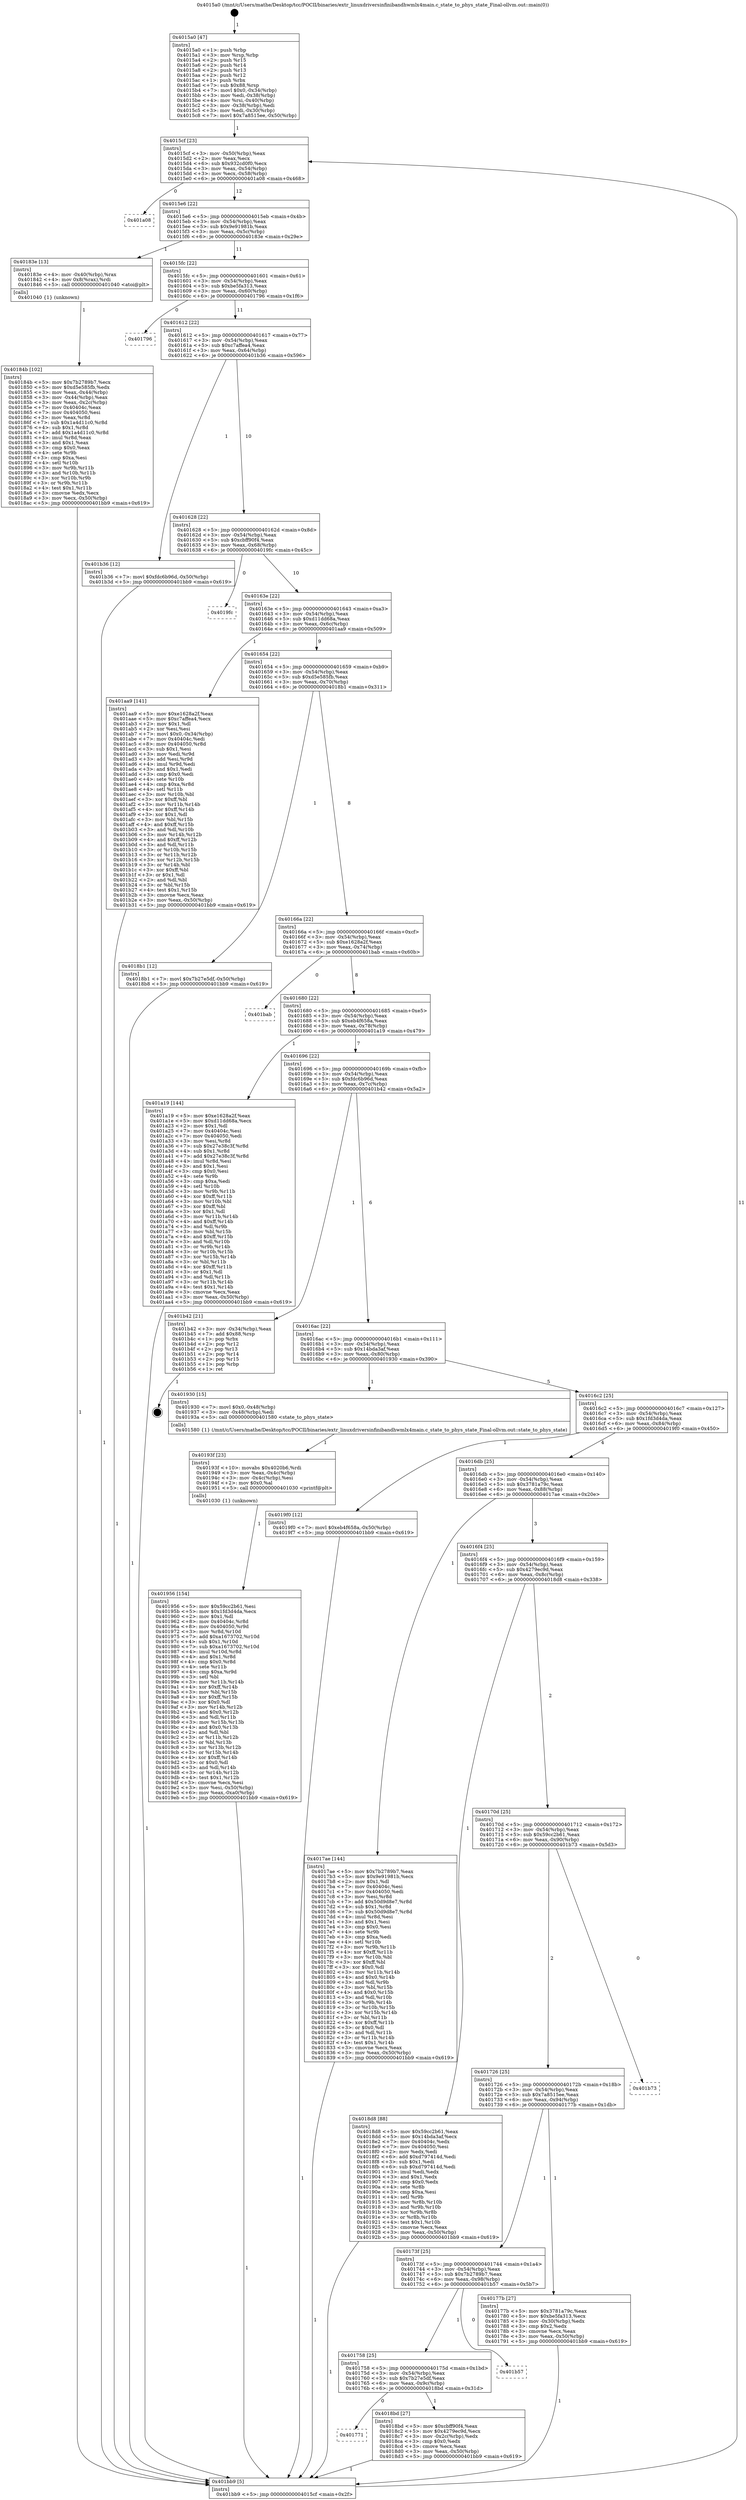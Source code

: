 digraph "0x4015a0" {
  label = "0x4015a0 (/mnt/c/Users/mathe/Desktop/tcc/POCII/binaries/extr_linuxdriversinfinibandhwmlx4main.c_state_to_phys_state_Final-ollvm.out::main(0))"
  labelloc = "t"
  node[shape=record]

  Entry [label="",width=0.3,height=0.3,shape=circle,fillcolor=black,style=filled]
  "0x4015cf" [label="{
     0x4015cf [23]\l
     | [instrs]\l
     &nbsp;&nbsp;0x4015cf \<+3\>: mov -0x50(%rbp),%eax\l
     &nbsp;&nbsp;0x4015d2 \<+2\>: mov %eax,%ecx\l
     &nbsp;&nbsp;0x4015d4 \<+6\>: sub $0x932cd0f0,%ecx\l
     &nbsp;&nbsp;0x4015da \<+3\>: mov %eax,-0x54(%rbp)\l
     &nbsp;&nbsp;0x4015dd \<+3\>: mov %ecx,-0x58(%rbp)\l
     &nbsp;&nbsp;0x4015e0 \<+6\>: je 0000000000401a08 \<main+0x468\>\l
  }"]
  "0x401a08" [label="{
     0x401a08\l
  }", style=dashed]
  "0x4015e6" [label="{
     0x4015e6 [22]\l
     | [instrs]\l
     &nbsp;&nbsp;0x4015e6 \<+5\>: jmp 00000000004015eb \<main+0x4b\>\l
     &nbsp;&nbsp;0x4015eb \<+3\>: mov -0x54(%rbp),%eax\l
     &nbsp;&nbsp;0x4015ee \<+5\>: sub $0x9e91981b,%eax\l
     &nbsp;&nbsp;0x4015f3 \<+3\>: mov %eax,-0x5c(%rbp)\l
     &nbsp;&nbsp;0x4015f6 \<+6\>: je 000000000040183e \<main+0x29e\>\l
  }"]
  Exit [label="",width=0.3,height=0.3,shape=circle,fillcolor=black,style=filled,peripheries=2]
  "0x40183e" [label="{
     0x40183e [13]\l
     | [instrs]\l
     &nbsp;&nbsp;0x40183e \<+4\>: mov -0x40(%rbp),%rax\l
     &nbsp;&nbsp;0x401842 \<+4\>: mov 0x8(%rax),%rdi\l
     &nbsp;&nbsp;0x401846 \<+5\>: call 0000000000401040 \<atoi@plt\>\l
     | [calls]\l
     &nbsp;&nbsp;0x401040 \{1\} (unknown)\l
  }"]
  "0x4015fc" [label="{
     0x4015fc [22]\l
     | [instrs]\l
     &nbsp;&nbsp;0x4015fc \<+5\>: jmp 0000000000401601 \<main+0x61\>\l
     &nbsp;&nbsp;0x401601 \<+3\>: mov -0x54(%rbp),%eax\l
     &nbsp;&nbsp;0x401604 \<+5\>: sub $0xbe5fa313,%eax\l
     &nbsp;&nbsp;0x401609 \<+3\>: mov %eax,-0x60(%rbp)\l
     &nbsp;&nbsp;0x40160c \<+6\>: je 0000000000401796 \<main+0x1f6\>\l
  }"]
  "0x401956" [label="{
     0x401956 [154]\l
     | [instrs]\l
     &nbsp;&nbsp;0x401956 \<+5\>: mov $0x59cc2b61,%esi\l
     &nbsp;&nbsp;0x40195b \<+5\>: mov $0x1fd3d4da,%ecx\l
     &nbsp;&nbsp;0x401960 \<+2\>: mov $0x1,%dl\l
     &nbsp;&nbsp;0x401962 \<+8\>: mov 0x40404c,%r8d\l
     &nbsp;&nbsp;0x40196a \<+8\>: mov 0x404050,%r9d\l
     &nbsp;&nbsp;0x401972 \<+3\>: mov %r8d,%r10d\l
     &nbsp;&nbsp;0x401975 \<+7\>: add $0xa1673702,%r10d\l
     &nbsp;&nbsp;0x40197c \<+4\>: sub $0x1,%r10d\l
     &nbsp;&nbsp;0x401980 \<+7\>: sub $0xa1673702,%r10d\l
     &nbsp;&nbsp;0x401987 \<+4\>: imul %r10d,%r8d\l
     &nbsp;&nbsp;0x40198b \<+4\>: and $0x1,%r8d\l
     &nbsp;&nbsp;0x40198f \<+4\>: cmp $0x0,%r8d\l
     &nbsp;&nbsp;0x401993 \<+4\>: sete %r11b\l
     &nbsp;&nbsp;0x401997 \<+4\>: cmp $0xa,%r9d\l
     &nbsp;&nbsp;0x40199b \<+3\>: setl %bl\l
     &nbsp;&nbsp;0x40199e \<+3\>: mov %r11b,%r14b\l
     &nbsp;&nbsp;0x4019a1 \<+4\>: xor $0xff,%r14b\l
     &nbsp;&nbsp;0x4019a5 \<+3\>: mov %bl,%r15b\l
     &nbsp;&nbsp;0x4019a8 \<+4\>: xor $0xff,%r15b\l
     &nbsp;&nbsp;0x4019ac \<+3\>: xor $0x0,%dl\l
     &nbsp;&nbsp;0x4019af \<+3\>: mov %r14b,%r12b\l
     &nbsp;&nbsp;0x4019b2 \<+4\>: and $0x0,%r12b\l
     &nbsp;&nbsp;0x4019b6 \<+3\>: and %dl,%r11b\l
     &nbsp;&nbsp;0x4019b9 \<+3\>: mov %r15b,%r13b\l
     &nbsp;&nbsp;0x4019bc \<+4\>: and $0x0,%r13b\l
     &nbsp;&nbsp;0x4019c0 \<+2\>: and %dl,%bl\l
     &nbsp;&nbsp;0x4019c2 \<+3\>: or %r11b,%r12b\l
     &nbsp;&nbsp;0x4019c5 \<+3\>: or %bl,%r13b\l
     &nbsp;&nbsp;0x4019c8 \<+3\>: xor %r13b,%r12b\l
     &nbsp;&nbsp;0x4019cb \<+3\>: or %r15b,%r14b\l
     &nbsp;&nbsp;0x4019ce \<+4\>: xor $0xff,%r14b\l
     &nbsp;&nbsp;0x4019d2 \<+3\>: or $0x0,%dl\l
     &nbsp;&nbsp;0x4019d5 \<+3\>: and %dl,%r14b\l
     &nbsp;&nbsp;0x4019d8 \<+3\>: or %r14b,%r12b\l
     &nbsp;&nbsp;0x4019db \<+4\>: test $0x1,%r12b\l
     &nbsp;&nbsp;0x4019df \<+3\>: cmovne %ecx,%esi\l
     &nbsp;&nbsp;0x4019e2 \<+3\>: mov %esi,-0x50(%rbp)\l
     &nbsp;&nbsp;0x4019e5 \<+6\>: mov %eax,-0xa0(%rbp)\l
     &nbsp;&nbsp;0x4019eb \<+5\>: jmp 0000000000401bb9 \<main+0x619\>\l
  }"]
  "0x401796" [label="{
     0x401796\l
  }", style=dashed]
  "0x401612" [label="{
     0x401612 [22]\l
     | [instrs]\l
     &nbsp;&nbsp;0x401612 \<+5\>: jmp 0000000000401617 \<main+0x77\>\l
     &nbsp;&nbsp;0x401617 \<+3\>: mov -0x54(%rbp),%eax\l
     &nbsp;&nbsp;0x40161a \<+5\>: sub $0xc7affea4,%eax\l
     &nbsp;&nbsp;0x40161f \<+3\>: mov %eax,-0x64(%rbp)\l
     &nbsp;&nbsp;0x401622 \<+6\>: je 0000000000401b36 \<main+0x596\>\l
  }"]
  "0x40193f" [label="{
     0x40193f [23]\l
     | [instrs]\l
     &nbsp;&nbsp;0x40193f \<+10\>: movabs $0x4020b6,%rdi\l
     &nbsp;&nbsp;0x401949 \<+3\>: mov %eax,-0x4c(%rbp)\l
     &nbsp;&nbsp;0x40194c \<+3\>: mov -0x4c(%rbp),%esi\l
     &nbsp;&nbsp;0x40194f \<+2\>: mov $0x0,%al\l
     &nbsp;&nbsp;0x401951 \<+5\>: call 0000000000401030 \<printf@plt\>\l
     | [calls]\l
     &nbsp;&nbsp;0x401030 \{1\} (unknown)\l
  }"]
  "0x401b36" [label="{
     0x401b36 [12]\l
     | [instrs]\l
     &nbsp;&nbsp;0x401b36 \<+7\>: movl $0xfdc6b96d,-0x50(%rbp)\l
     &nbsp;&nbsp;0x401b3d \<+5\>: jmp 0000000000401bb9 \<main+0x619\>\l
  }"]
  "0x401628" [label="{
     0x401628 [22]\l
     | [instrs]\l
     &nbsp;&nbsp;0x401628 \<+5\>: jmp 000000000040162d \<main+0x8d\>\l
     &nbsp;&nbsp;0x40162d \<+3\>: mov -0x54(%rbp),%eax\l
     &nbsp;&nbsp;0x401630 \<+5\>: sub $0xcbff90f4,%eax\l
     &nbsp;&nbsp;0x401635 \<+3\>: mov %eax,-0x68(%rbp)\l
     &nbsp;&nbsp;0x401638 \<+6\>: je 00000000004019fc \<main+0x45c\>\l
  }"]
  "0x401771" [label="{
     0x401771\l
  }", style=dashed]
  "0x4019fc" [label="{
     0x4019fc\l
  }", style=dashed]
  "0x40163e" [label="{
     0x40163e [22]\l
     | [instrs]\l
     &nbsp;&nbsp;0x40163e \<+5\>: jmp 0000000000401643 \<main+0xa3\>\l
     &nbsp;&nbsp;0x401643 \<+3\>: mov -0x54(%rbp),%eax\l
     &nbsp;&nbsp;0x401646 \<+5\>: sub $0xd11dd68a,%eax\l
     &nbsp;&nbsp;0x40164b \<+3\>: mov %eax,-0x6c(%rbp)\l
     &nbsp;&nbsp;0x40164e \<+6\>: je 0000000000401aa9 \<main+0x509\>\l
  }"]
  "0x4018bd" [label="{
     0x4018bd [27]\l
     | [instrs]\l
     &nbsp;&nbsp;0x4018bd \<+5\>: mov $0xcbff90f4,%eax\l
     &nbsp;&nbsp;0x4018c2 \<+5\>: mov $0x4279ec9d,%ecx\l
     &nbsp;&nbsp;0x4018c7 \<+3\>: mov -0x2c(%rbp),%edx\l
     &nbsp;&nbsp;0x4018ca \<+3\>: cmp $0x0,%edx\l
     &nbsp;&nbsp;0x4018cd \<+3\>: cmove %ecx,%eax\l
     &nbsp;&nbsp;0x4018d0 \<+3\>: mov %eax,-0x50(%rbp)\l
     &nbsp;&nbsp;0x4018d3 \<+5\>: jmp 0000000000401bb9 \<main+0x619\>\l
  }"]
  "0x401aa9" [label="{
     0x401aa9 [141]\l
     | [instrs]\l
     &nbsp;&nbsp;0x401aa9 \<+5\>: mov $0xe1628a2f,%eax\l
     &nbsp;&nbsp;0x401aae \<+5\>: mov $0xc7affea4,%ecx\l
     &nbsp;&nbsp;0x401ab3 \<+2\>: mov $0x1,%dl\l
     &nbsp;&nbsp;0x401ab5 \<+2\>: xor %esi,%esi\l
     &nbsp;&nbsp;0x401ab7 \<+7\>: movl $0x0,-0x34(%rbp)\l
     &nbsp;&nbsp;0x401abe \<+7\>: mov 0x40404c,%edi\l
     &nbsp;&nbsp;0x401ac5 \<+8\>: mov 0x404050,%r8d\l
     &nbsp;&nbsp;0x401acd \<+3\>: sub $0x1,%esi\l
     &nbsp;&nbsp;0x401ad0 \<+3\>: mov %edi,%r9d\l
     &nbsp;&nbsp;0x401ad3 \<+3\>: add %esi,%r9d\l
     &nbsp;&nbsp;0x401ad6 \<+4\>: imul %r9d,%edi\l
     &nbsp;&nbsp;0x401ada \<+3\>: and $0x1,%edi\l
     &nbsp;&nbsp;0x401add \<+3\>: cmp $0x0,%edi\l
     &nbsp;&nbsp;0x401ae0 \<+4\>: sete %r10b\l
     &nbsp;&nbsp;0x401ae4 \<+4\>: cmp $0xa,%r8d\l
     &nbsp;&nbsp;0x401ae8 \<+4\>: setl %r11b\l
     &nbsp;&nbsp;0x401aec \<+3\>: mov %r10b,%bl\l
     &nbsp;&nbsp;0x401aef \<+3\>: xor $0xff,%bl\l
     &nbsp;&nbsp;0x401af2 \<+3\>: mov %r11b,%r14b\l
     &nbsp;&nbsp;0x401af5 \<+4\>: xor $0xff,%r14b\l
     &nbsp;&nbsp;0x401af9 \<+3\>: xor $0x1,%dl\l
     &nbsp;&nbsp;0x401afc \<+3\>: mov %bl,%r15b\l
     &nbsp;&nbsp;0x401aff \<+4\>: and $0xff,%r15b\l
     &nbsp;&nbsp;0x401b03 \<+3\>: and %dl,%r10b\l
     &nbsp;&nbsp;0x401b06 \<+3\>: mov %r14b,%r12b\l
     &nbsp;&nbsp;0x401b09 \<+4\>: and $0xff,%r12b\l
     &nbsp;&nbsp;0x401b0d \<+3\>: and %dl,%r11b\l
     &nbsp;&nbsp;0x401b10 \<+3\>: or %r10b,%r15b\l
     &nbsp;&nbsp;0x401b13 \<+3\>: or %r11b,%r12b\l
     &nbsp;&nbsp;0x401b16 \<+3\>: xor %r12b,%r15b\l
     &nbsp;&nbsp;0x401b19 \<+3\>: or %r14b,%bl\l
     &nbsp;&nbsp;0x401b1c \<+3\>: xor $0xff,%bl\l
     &nbsp;&nbsp;0x401b1f \<+3\>: or $0x1,%dl\l
     &nbsp;&nbsp;0x401b22 \<+2\>: and %dl,%bl\l
     &nbsp;&nbsp;0x401b24 \<+3\>: or %bl,%r15b\l
     &nbsp;&nbsp;0x401b27 \<+4\>: test $0x1,%r15b\l
     &nbsp;&nbsp;0x401b2b \<+3\>: cmovne %ecx,%eax\l
     &nbsp;&nbsp;0x401b2e \<+3\>: mov %eax,-0x50(%rbp)\l
     &nbsp;&nbsp;0x401b31 \<+5\>: jmp 0000000000401bb9 \<main+0x619\>\l
  }"]
  "0x401654" [label="{
     0x401654 [22]\l
     | [instrs]\l
     &nbsp;&nbsp;0x401654 \<+5\>: jmp 0000000000401659 \<main+0xb9\>\l
     &nbsp;&nbsp;0x401659 \<+3\>: mov -0x54(%rbp),%eax\l
     &nbsp;&nbsp;0x40165c \<+5\>: sub $0xd5e585fb,%eax\l
     &nbsp;&nbsp;0x401661 \<+3\>: mov %eax,-0x70(%rbp)\l
     &nbsp;&nbsp;0x401664 \<+6\>: je 00000000004018b1 \<main+0x311\>\l
  }"]
  "0x401758" [label="{
     0x401758 [25]\l
     | [instrs]\l
     &nbsp;&nbsp;0x401758 \<+5\>: jmp 000000000040175d \<main+0x1bd\>\l
     &nbsp;&nbsp;0x40175d \<+3\>: mov -0x54(%rbp),%eax\l
     &nbsp;&nbsp;0x401760 \<+5\>: sub $0x7b27e5df,%eax\l
     &nbsp;&nbsp;0x401765 \<+6\>: mov %eax,-0x9c(%rbp)\l
     &nbsp;&nbsp;0x40176b \<+6\>: je 00000000004018bd \<main+0x31d\>\l
  }"]
  "0x4018b1" [label="{
     0x4018b1 [12]\l
     | [instrs]\l
     &nbsp;&nbsp;0x4018b1 \<+7\>: movl $0x7b27e5df,-0x50(%rbp)\l
     &nbsp;&nbsp;0x4018b8 \<+5\>: jmp 0000000000401bb9 \<main+0x619\>\l
  }"]
  "0x40166a" [label="{
     0x40166a [22]\l
     | [instrs]\l
     &nbsp;&nbsp;0x40166a \<+5\>: jmp 000000000040166f \<main+0xcf\>\l
     &nbsp;&nbsp;0x40166f \<+3\>: mov -0x54(%rbp),%eax\l
     &nbsp;&nbsp;0x401672 \<+5\>: sub $0xe1628a2f,%eax\l
     &nbsp;&nbsp;0x401677 \<+3\>: mov %eax,-0x74(%rbp)\l
     &nbsp;&nbsp;0x40167a \<+6\>: je 0000000000401bab \<main+0x60b\>\l
  }"]
  "0x401b57" [label="{
     0x401b57\l
  }", style=dashed]
  "0x401bab" [label="{
     0x401bab\l
  }", style=dashed]
  "0x401680" [label="{
     0x401680 [22]\l
     | [instrs]\l
     &nbsp;&nbsp;0x401680 \<+5\>: jmp 0000000000401685 \<main+0xe5\>\l
     &nbsp;&nbsp;0x401685 \<+3\>: mov -0x54(%rbp),%eax\l
     &nbsp;&nbsp;0x401688 \<+5\>: sub $0xeb4f658a,%eax\l
     &nbsp;&nbsp;0x40168d \<+3\>: mov %eax,-0x78(%rbp)\l
     &nbsp;&nbsp;0x401690 \<+6\>: je 0000000000401a19 \<main+0x479\>\l
  }"]
  "0x40184b" [label="{
     0x40184b [102]\l
     | [instrs]\l
     &nbsp;&nbsp;0x40184b \<+5\>: mov $0x7b2789b7,%ecx\l
     &nbsp;&nbsp;0x401850 \<+5\>: mov $0xd5e585fb,%edx\l
     &nbsp;&nbsp;0x401855 \<+3\>: mov %eax,-0x44(%rbp)\l
     &nbsp;&nbsp;0x401858 \<+3\>: mov -0x44(%rbp),%eax\l
     &nbsp;&nbsp;0x40185b \<+3\>: mov %eax,-0x2c(%rbp)\l
     &nbsp;&nbsp;0x40185e \<+7\>: mov 0x40404c,%eax\l
     &nbsp;&nbsp;0x401865 \<+7\>: mov 0x404050,%esi\l
     &nbsp;&nbsp;0x40186c \<+3\>: mov %eax,%r8d\l
     &nbsp;&nbsp;0x40186f \<+7\>: sub $0x1a4d11c0,%r8d\l
     &nbsp;&nbsp;0x401876 \<+4\>: sub $0x1,%r8d\l
     &nbsp;&nbsp;0x40187a \<+7\>: add $0x1a4d11c0,%r8d\l
     &nbsp;&nbsp;0x401881 \<+4\>: imul %r8d,%eax\l
     &nbsp;&nbsp;0x401885 \<+3\>: and $0x1,%eax\l
     &nbsp;&nbsp;0x401888 \<+3\>: cmp $0x0,%eax\l
     &nbsp;&nbsp;0x40188b \<+4\>: sete %r9b\l
     &nbsp;&nbsp;0x40188f \<+3\>: cmp $0xa,%esi\l
     &nbsp;&nbsp;0x401892 \<+4\>: setl %r10b\l
     &nbsp;&nbsp;0x401896 \<+3\>: mov %r9b,%r11b\l
     &nbsp;&nbsp;0x401899 \<+3\>: and %r10b,%r11b\l
     &nbsp;&nbsp;0x40189c \<+3\>: xor %r10b,%r9b\l
     &nbsp;&nbsp;0x40189f \<+3\>: or %r9b,%r11b\l
     &nbsp;&nbsp;0x4018a2 \<+4\>: test $0x1,%r11b\l
     &nbsp;&nbsp;0x4018a6 \<+3\>: cmovne %edx,%ecx\l
     &nbsp;&nbsp;0x4018a9 \<+3\>: mov %ecx,-0x50(%rbp)\l
     &nbsp;&nbsp;0x4018ac \<+5\>: jmp 0000000000401bb9 \<main+0x619\>\l
  }"]
  "0x401a19" [label="{
     0x401a19 [144]\l
     | [instrs]\l
     &nbsp;&nbsp;0x401a19 \<+5\>: mov $0xe1628a2f,%eax\l
     &nbsp;&nbsp;0x401a1e \<+5\>: mov $0xd11dd68a,%ecx\l
     &nbsp;&nbsp;0x401a23 \<+2\>: mov $0x1,%dl\l
     &nbsp;&nbsp;0x401a25 \<+7\>: mov 0x40404c,%esi\l
     &nbsp;&nbsp;0x401a2c \<+7\>: mov 0x404050,%edi\l
     &nbsp;&nbsp;0x401a33 \<+3\>: mov %esi,%r8d\l
     &nbsp;&nbsp;0x401a36 \<+7\>: sub $0x27e38c3f,%r8d\l
     &nbsp;&nbsp;0x401a3d \<+4\>: sub $0x1,%r8d\l
     &nbsp;&nbsp;0x401a41 \<+7\>: add $0x27e38c3f,%r8d\l
     &nbsp;&nbsp;0x401a48 \<+4\>: imul %r8d,%esi\l
     &nbsp;&nbsp;0x401a4c \<+3\>: and $0x1,%esi\l
     &nbsp;&nbsp;0x401a4f \<+3\>: cmp $0x0,%esi\l
     &nbsp;&nbsp;0x401a52 \<+4\>: sete %r9b\l
     &nbsp;&nbsp;0x401a56 \<+3\>: cmp $0xa,%edi\l
     &nbsp;&nbsp;0x401a59 \<+4\>: setl %r10b\l
     &nbsp;&nbsp;0x401a5d \<+3\>: mov %r9b,%r11b\l
     &nbsp;&nbsp;0x401a60 \<+4\>: xor $0xff,%r11b\l
     &nbsp;&nbsp;0x401a64 \<+3\>: mov %r10b,%bl\l
     &nbsp;&nbsp;0x401a67 \<+3\>: xor $0xff,%bl\l
     &nbsp;&nbsp;0x401a6a \<+3\>: xor $0x1,%dl\l
     &nbsp;&nbsp;0x401a6d \<+3\>: mov %r11b,%r14b\l
     &nbsp;&nbsp;0x401a70 \<+4\>: and $0xff,%r14b\l
     &nbsp;&nbsp;0x401a74 \<+3\>: and %dl,%r9b\l
     &nbsp;&nbsp;0x401a77 \<+3\>: mov %bl,%r15b\l
     &nbsp;&nbsp;0x401a7a \<+4\>: and $0xff,%r15b\l
     &nbsp;&nbsp;0x401a7e \<+3\>: and %dl,%r10b\l
     &nbsp;&nbsp;0x401a81 \<+3\>: or %r9b,%r14b\l
     &nbsp;&nbsp;0x401a84 \<+3\>: or %r10b,%r15b\l
     &nbsp;&nbsp;0x401a87 \<+3\>: xor %r15b,%r14b\l
     &nbsp;&nbsp;0x401a8a \<+3\>: or %bl,%r11b\l
     &nbsp;&nbsp;0x401a8d \<+4\>: xor $0xff,%r11b\l
     &nbsp;&nbsp;0x401a91 \<+3\>: or $0x1,%dl\l
     &nbsp;&nbsp;0x401a94 \<+3\>: and %dl,%r11b\l
     &nbsp;&nbsp;0x401a97 \<+3\>: or %r11b,%r14b\l
     &nbsp;&nbsp;0x401a9a \<+4\>: test $0x1,%r14b\l
     &nbsp;&nbsp;0x401a9e \<+3\>: cmovne %ecx,%eax\l
     &nbsp;&nbsp;0x401aa1 \<+3\>: mov %eax,-0x50(%rbp)\l
     &nbsp;&nbsp;0x401aa4 \<+5\>: jmp 0000000000401bb9 \<main+0x619\>\l
  }"]
  "0x401696" [label="{
     0x401696 [22]\l
     | [instrs]\l
     &nbsp;&nbsp;0x401696 \<+5\>: jmp 000000000040169b \<main+0xfb\>\l
     &nbsp;&nbsp;0x40169b \<+3\>: mov -0x54(%rbp),%eax\l
     &nbsp;&nbsp;0x40169e \<+5\>: sub $0xfdc6b96d,%eax\l
     &nbsp;&nbsp;0x4016a3 \<+3\>: mov %eax,-0x7c(%rbp)\l
     &nbsp;&nbsp;0x4016a6 \<+6\>: je 0000000000401b42 \<main+0x5a2\>\l
  }"]
  "0x4015a0" [label="{
     0x4015a0 [47]\l
     | [instrs]\l
     &nbsp;&nbsp;0x4015a0 \<+1\>: push %rbp\l
     &nbsp;&nbsp;0x4015a1 \<+3\>: mov %rsp,%rbp\l
     &nbsp;&nbsp;0x4015a4 \<+2\>: push %r15\l
     &nbsp;&nbsp;0x4015a6 \<+2\>: push %r14\l
     &nbsp;&nbsp;0x4015a8 \<+2\>: push %r13\l
     &nbsp;&nbsp;0x4015aa \<+2\>: push %r12\l
     &nbsp;&nbsp;0x4015ac \<+1\>: push %rbx\l
     &nbsp;&nbsp;0x4015ad \<+7\>: sub $0x88,%rsp\l
     &nbsp;&nbsp;0x4015b4 \<+7\>: movl $0x0,-0x34(%rbp)\l
     &nbsp;&nbsp;0x4015bb \<+3\>: mov %edi,-0x38(%rbp)\l
     &nbsp;&nbsp;0x4015be \<+4\>: mov %rsi,-0x40(%rbp)\l
     &nbsp;&nbsp;0x4015c2 \<+3\>: mov -0x38(%rbp),%edi\l
     &nbsp;&nbsp;0x4015c5 \<+3\>: mov %edi,-0x30(%rbp)\l
     &nbsp;&nbsp;0x4015c8 \<+7\>: movl $0x7a8515ee,-0x50(%rbp)\l
  }"]
  "0x401b42" [label="{
     0x401b42 [21]\l
     | [instrs]\l
     &nbsp;&nbsp;0x401b42 \<+3\>: mov -0x34(%rbp),%eax\l
     &nbsp;&nbsp;0x401b45 \<+7\>: add $0x88,%rsp\l
     &nbsp;&nbsp;0x401b4c \<+1\>: pop %rbx\l
     &nbsp;&nbsp;0x401b4d \<+2\>: pop %r12\l
     &nbsp;&nbsp;0x401b4f \<+2\>: pop %r13\l
     &nbsp;&nbsp;0x401b51 \<+2\>: pop %r14\l
     &nbsp;&nbsp;0x401b53 \<+2\>: pop %r15\l
     &nbsp;&nbsp;0x401b55 \<+1\>: pop %rbp\l
     &nbsp;&nbsp;0x401b56 \<+1\>: ret\l
  }"]
  "0x4016ac" [label="{
     0x4016ac [22]\l
     | [instrs]\l
     &nbsp;&nbsp;0x4016ac \<+5\>: jmp 00000000004016b1 \<main+0x111\>\l
     &nbsp;&nbsp;0x4016b1 \<+3\>: mov -0x54(%rbp),%eax\l
     &nbsp;&nbsp;0x4016b4 \<+5\>: sub $0x14bda3af,%eax\l
     &nbsp;&nbsp;0x4016b9 \<+3\>: mov %eax,-0x80(%rbp)\l
     &nbsp;&nbsp;0x4016bc \<+6\>: je 0000000000401930 \<main+0x390\>\l
  }"]
  "0x401bb9" [label="{
     0x401bb9 [5]\l
     | [instrs]\l
     &nbsp;&nbsp;0x401bb9 \<+5\>: jmp 00000000004015cf \<main+0x2f\>\l
  }"]
  "0x401930" [label="{
     0x401930 [15]\l
     | [instrs]\l
     &nbsp;&nbsp;0x401930 \<+7\>: movl $0x0,-0x48(%rbp)\l
     &nbsp;&nbsp;0x401937 \<+3\>: mov -0x48(%rbp),%edi\l
     &nbsp;&nbsp;0x40193a \<+5\>: call 0000000000401580 \<state_to_phys_state\>\l
     | [calls]\l
     &nbsp;&nbsp;0x401580 \{1\} (/mnt/c/Users/mathe/Desktop/tcc/POCII/binaries/extr_linuxdriversinfinibandhwmlx4main.c_state_to_phys_state_Final-ollvm.out::state_to_phys_state)\l
  }"]
  "0x4016c2" [label="{
     0x4016c2 [25]\l
     | [instrs]\l
     &nbsp;&nbsp;0x4016c2 \<+5\>: jmp 00000000004016c7 \<main+0x127\>\l
     &nbsp;&nbsp;0x4016c7 \<+3\>: mov -0x54(%rbp),%eax\l
     &nbsp;&nbsp;0x4016ca \<+5\>: sub $0x1fd3d4da,%eax\l
     &nbsp;&nbsp;0x4016cf \<+6\>: mov %eax,-0x84(%rbp)\l
     &nbsp;&nbsp;0x4016d5 \<+6\>: je 00000000004019f0 \<main+0x450\>\l
  }"]
  "0x40173f" [label="{
     0x40173f [25]\l
     | [instrs]\l
     &nbsp;&nbsp;0x40173f \<+5\>: jmp 0000000000401744 \<main+0x1a4\>\l
     &nbsp;&nbsp;0x401744 \<+3\>: mov -0x54(%rbp),%eax\l
     &nbsp;&nbsp;0x401747 \<+5\>: sub $0x7b2789b7,%eax\l
     &nbsp;&nbsp;0x40174c \<+6\>: mov %eax,-0x98(%rbp)\l
     &nbsp;&nbsp;0x401752 \<+6\>: je 0000000000401b57 \<main+0x5b7\>\l
  }"]
  "0x4019f0" [label="{
     0x4019f0 [12]\l
     | [instrs]\l
     &nbsp;&nbsp;0x4019f0 \<+7\>: movl $0xeb4f658a,-0x50(%rbp)\l
     &nbsp;&nbsp;0x4019f7 \<+5\>: jmp 0000000000401bb9 \<main+0x619\>\l
  }"]
  "0x4016db" [label="{
     0x4016db [25]\l
     | [instrs]\l
     &nbsp;&nbsp;0x4016db \<+5\>: jmp 00000000004016e0 \<main+0x140\>\l
     &nbsp;&nbsp;0x4016e0 \<+3\>: mov -0x54(%rbp),%eax\l
     &nbsp;&nbsp;0x4016e3 \<+5\>: sub $0x3781a79c,%eax\l
     &nbsp;&nbsp;0x4016e8 \<+6\>: mov %eax,-0x88(%rbp)\l
     &nbsp;&nbsp;0x4016ee \<+6\>: je 00000000004017ae \<main+0x20e\>\l
  }"]
  "0x40177b" [label="{
     0x40177b [27]\l
     | [instrs]\l
     &nbsp;&nbsp;0x40177b \<+5\>: mov $0x3781a79c,%eax\l
     &nbsp;&nbsp;0x401780 \<+5\>: mov $0xbe5fa313,%ecx\l
     &nbsp;&nbsp;0x401785 \<+3\>: mov -0x30(%rbp),%edx\l
     &nbsp;&nbsp;0x401788 \<+3\>: cmp $0x2,%edx\l
     &nbsp;&nbsp;0x40178b \<+3\>: cmovne %ecx,%eax\l
     &nbsp;&nbsp;0x40178e \<+3\>: mov %eax,-0x50(%rbp)\l
     &nbsp;&nbsp;0x401791 \<+5\>: jmp 0000000000401bb9 \<main+0x619\>\l
  }"]
  "0x4017ae" [label="{
     0x4017ae [144]\l
     | [instrs]\l
     &nbsp;&nbsp;0x4017ae \<+5\>: mov $0x7b2789b7,%eax\l
     &nbsp;&nbsp;0x4017b3 \<+5\>: mov $0x9e91981b,%ecx\l
     &nbsp;&nbsp;0x4017b8 \<+2\>: mov $0x1,%dl\l
     &nbsp;&nbsp;0x4017ba \<+7\>: mov 0x40404c,%esi\l
     &nbsp;&nbsp;0x4017c1 \<+7\>: mov 0x404050,%edi\l
     &nbsp;&nbsp;0x4017c8 \<+3\>: mov %esi,%r8d\l
     &nbsp;&nbsp;0x4017cb \<+7\>: add $0x50d9d8e7,%r8d\l
     &nbsp;&nbsp;0x4017d2 \<+4\>: sub $0x1,%r8d\l
     &nbsp;&nbsp;0x4017d6 \<+7\>: sub $0x50d9d8e7,%r8d\l
     &nbsp;&nbsp;0x4017dd \<+4\>: imul %r8d,%esi\l
     &nbsp;&nbsp;0x4017e1 \<+3\>: and $0x1,%esi\l
     &nbsp;&nbsp;0x4017e4 \<+3\>: cmp $0x0,%esi\l
     &nbsp;&nbsp;0x4017e7 \<+4\>: sete %r9b\l
     &nbsp;&nbsp;0x4017eb \<+3\>: cmp $0xa,%edi\l
     &nbsp;&nbsp;0x4017ee \<+4\>: setl %r10b\l
     &nbsp;&nbsp;0x4017f2 \<+3\>: mov %r9b,%r11b\l
     &nbsp;&nbsp;0x4017f5 \<+4\>: xor $0xff,%r11b\l
     &nbsp;&nbsp;0x4017f9 \<+3\>: mov %r10b,%bl\l
     &nbsp;&nbsp;0x4017fc \<+3\>: xor $0xff,%bl\l
     &nbsp;&nbsp;0x4017ff \<+3\>: xor $0x0,%dl\l
     &nbsp;&nbsp;0x401802 \<+3\>: mov %r11b,%r14b\l
     &nbsp;&nbsp;0x401805 \<+4\>: and $0x0,%r14b\l
     &nbsp;&nbsp;0x401809 \<+3\>: and %dl,%r9b\l
     &nbsp;&nbsp;0x40180c \<+3\>: mov %bl,%r15b\l
     &nbsp;&nbsp;0x40180f \<+4\>: and $0x0,%r15b\l
     &nbsp;&nbsp;0x401813 \<+3\>: and %dl,%r10b\l
     &nbsp;&nbsp;0x401816 \<+3\>: or %r9b,%r14b\l
     &nbsp;&nbsp;0x401819 \<+3\>: or %r10b,%r15b\l
     &nbsp;&nbsp;0x40181c \<+3\>: xor %r15b,%r14b\l
     &nbsp;&nbsp;0x40181f \<+3\>: or %bl,%r11b\l
     &nbsp;&nbsp;0x401822 \<+4\>: xor $0xff,%r11b\l
     &nbsp;&nbsp;0x401826 \<+3\>: or $0x0,%dl\l
     &nbsp;&nbsp;0x401829 \<+3\>: and %dl,%r11b\l
     &nbsp;&nbsp;0x40182c \<+3\>: or %r11b,%r14b\l
     &nbsp;&nbsp;0x40182f \<+4\>: test $0x1,%r14b\l
     &nbsp;&nbsp;0x401833 \<+3\>: cmovne %ecx,%eax\l
     &nbsp;&nbsp;0x401836 \<+3\>: mov %eax,-0x50(%rbp)\l
     &nbsp;&nbsp;0x401839 \<+5\>: jmp 0000000000401bb9 \<main+0x619\>\l
  }"]
  "0x4016f4" [label="{
     0x4016f4 [25]\l
     | [instrs]\l
     &nbsp;&nbsp;0x4016f4 \<+5\>: jmp 00000000004016f9 \<main+0x159\>\l
     &nbsp;&nbsp;0x4016f9 \<+3\>: mov -0x54(%rbp),%eax\l
     &nbsp;&nbsp;0x4016fc \<+5\>: sub $0x4279ec9d,%eax\l
     &nbsp;&nbsp;0x401701 \<+6\>: mov %eax,-0x8c(%rbp)\l
     &nbsp;&nbsp;0x401707 \<+6\>: je 00000000004018d8 \<main+0x338\>\l
  }"]
  "0x401726" [label="{
     0x401726 [25]\l
     | [instrs]\l
     &nbsp;&nbsp;0x401726 \<+5\>: jmp 000000000040172b \<main+0x18b\>\l
     &nbsp;&nbsp;0x40172b \<+3\>: mov -0x54(%rbp),%eax\l
     &nbsp;&nbsp;0x40172e \<+5\>: sub $0x7a8515ee,%eax\l
     &nbsp;&nbsp;0x401733 \<+6\>: mov %eax,-0x94(%rbp)\l
     &nbsp;&nbsp;0x401739 \<+6\>: je 000000000040177b \<main+0x1db\>\l
  }"]
  "0x4018d8" [label="{
     0x4018d8 [88]\l
     | [instrs]\l
     &nbsp;&nbsp;0x4018d8 \<+5\>: mov $0x59cc2b61,%eax\l
     &nbsp;&nbsp;0x4018dd \<+5\>: mov $0x14bda3af,%ecx\l
     &nbsp;&nbsp;0x4018e2 \<+7\>: mov 0x40404c,%edx\l
     &nbsp;&nbsp;0x4018e9 \<+7\>: mov 0x404050,%esi\l
     &nbsp;&nbsp;0x4018f0 \<+2\>: mov %edx,%edi\l
     &nbsp;&nbsp;0x4018f2 \<+6\>: add $0xd797414d,%edi\l
     &nbsp;&nbsp;0x4018f8 \<+3\>: sub $0x1,%edi\l
     &nbsp;&nbsp;0x4018fb \<+6\>: sub $0xd797414d,%edi\l
     &nbsp;&nbsp;0x401901 \<+3\>: imul %edi,%edx\l
     &nbsp;&nbsp;0x401904 \<+3\>: and $0x1,%edx\l
     &nbsp;&nbsp;0x401907 \<+3\>: cmp $0x0,%edx\l
     &nbsp;&nbsp;0x40190a \<+4\>: sete %r8b\l
     &nbsp;&nbsp;0x40190e \<+3\>: cmp $0xa,%esi\l
     &nbsp;&nbsp;0x401911 \<+4\>: setl %r9b\l
     &nbsp;&nbsp;0x401915 \<+3\>: mov %r8b,%r10b\l
     &nbsp;&nbsp;0x401918 \<+3\>: and %r9b,%r10b\l
     &nbsp;&nbsp;0x40191b \<+3\>: xor %r9b,%r8b\l
     &nbsp;&nbsp;0x40191e \<+3\>: or %r8b,%r10b\l
     &nbsp;&nbsp;0x401921 \<+4\>: test $0x1,%r10b\l
     &nbsp;&nbsp;0x401925 \<+3\>: cmovne %ecx,%eax\l
     &nbsp;&nbsp;0x401928 \<+3\>: mov %eax,-0x50(%rbp)\l
     &nbsp;&nbsp;0x40192b \<+5\>: jmp 0000000000401bb9 \<main+0x619\>\l
  }"]
  "0x40170d" [label="{
     0x40170d [25]\l
     | [instrs]\l
     &nbsp;&nbsp;0x40170d \<+5\>: jmp 0000000000401712 \<main+0x172\>\l
     &nbsp;&nbsp;0x401712 \<+3\>: mov -0x54(%rbp),%eax\l
     &nbsp;&nbsp;0x401715 \<+5\>: sub $0x59cc2b61,%eax\l
     &nbsp;&nbsp;0x40171a \<+6\>: mov %eax,-0x90(%rbp)\l
     &nbsp;&nbsp;0x401720 \<+6\>: je 0000000000401b73 \<main+0x5d3\>\l
  }"]
  "0x401b73" [label="{
     0x401b73\l
  }", style=dashed]
  Entry -> "0x4015a0" [label=" 1"]
  "0x4015cf" -> "0x401a08" [label=" 0"]
  "0x4015cf" -> "0x4015e6" [label=" 12"]
  "0x401b42" -> Exit [label=" 1"]
  "0x4015e6" -> "0x40183e" [label=" 1"]
  "0x4015e6" -> "0x4015fc" [label=" 11"]
  "0x401b36" -> "0x401bb9" [label=" 1"]
  "0x4015fc" -> "0x401796" [label=" 0"]
  "0x4015fc" -> "0x401612" [label=" 11"]
  "0x401aa9" -> "0x401bb9" [label=" 1"]
  "0x401612" -> "0x401b36" [label=" 1"]
  "0x401612" -> "0x401628" [label=" 10"]
  "0x401a19" -> "0x401bb9" [label=" 1"]
  "0x401628" -> "0x4019fc" [label=" 0"]
  "0x401628" -> "0x40163e" [label=" 10"]
  "0x4019f0" -> "0x401bb9" [label=" 1"]
  "0x40163e" -> "0x401aa9" [label=" 1"]
  "0x40163e" -> "0x401654" [label=" 9"]
  "0x401956" -> "0x401bb9" [label=" 1"]
  "0x401654" -> "0x4018b1" [label=" 1"]
  "0x401654" -> "0x40166a" [label=" 8"]
  "0x401930" -> "0x40193f" [label=" 1"]
  "0x40166a" -> "0x401bab" [label=" 0"]
  "0x40166a" -> "0x401680" [label=" 8"]
  "0x4018d8" -> "0x401bb9" [label=" 1"]
  "0x401680" -> "0x401a19" [label=" 1"]
  "0x401680" -> "0x401696" [label=" 7"]
  "0x401758" -> "0x401771" [label=" 0"]
  "0x401696" -> "0x401b42" [label=" 1"]
  "0x401696" -> "0x4016ac" [label=" 6"]
  "0x401758" -> "0x4018bd" [label=" 1"]
  "0x4016ac" -> "0x401930" [label=" 1"]
  "0x4016ac" -> "0x4016c2" [label=" 5"]
  "0x40193f" -> "0x401956" [label=" 1"]
  "0x4016c2" -> "0x4019f0" [label=" 1"]
  "0x4016c2" -> "0x4016db" [label=" 4"]
  "0x40173f" -> "0x401758" [label=" 1"]
  "0x4016db" -> "0x4017ae" [label=" 1"]
  "0x4016db" -> "0x4016f4" [label=" 3"]
  "0x40173f" -> "0x401b57" [label=" 0"]
  "0x4016f4" -> "0x4018d8" [label=" 1"]
  "0x4016f4" -> "0x40170d" [label=" 2"]
  "0x4018b1" -> "0x401bb9" [label=" 1"]
  "0x40170d" -> "0x401b73" [label=" 0"]
  "0x40170d" -> "0x401726" [label=" 2"]
  "0x4018bd" -> "0x401bb9" [label=" 1"]
  "0x401726" -> "0x40177b" [label=" 1"]
  "0x401726" -> "0x40173f" [label=" 1"]
  "0x40177b" -> "0x401bb9" [label=" 1"]
  "0x4015a0" -> "0x4015cf" [label=" 1"]
  "0x401bb9" -> "0x4015cf" [label=" 11"]
  "0x4017ae" -> "0x401bb9" [label=" 1"]
  "0x40183e" -> "0x40184b" [label=" 1"]
  "0x40184b" -> "0x401bb9" [label=" 1"]
}
